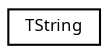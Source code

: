 digraph "Graphical Class Hierarchy"
{
  edge [fontname="Sans",fontsize="8",labelfontname="Sans",labelfontsize="8"];
  node [fontname="Sans",fontsize="8",shape=record];
  rankdir="LR";
  Node1 [label="TString",height=0.2,width=0.4,color="black", fillcolor="white", style="filled",URL="$struct_t_string.html"];
}

